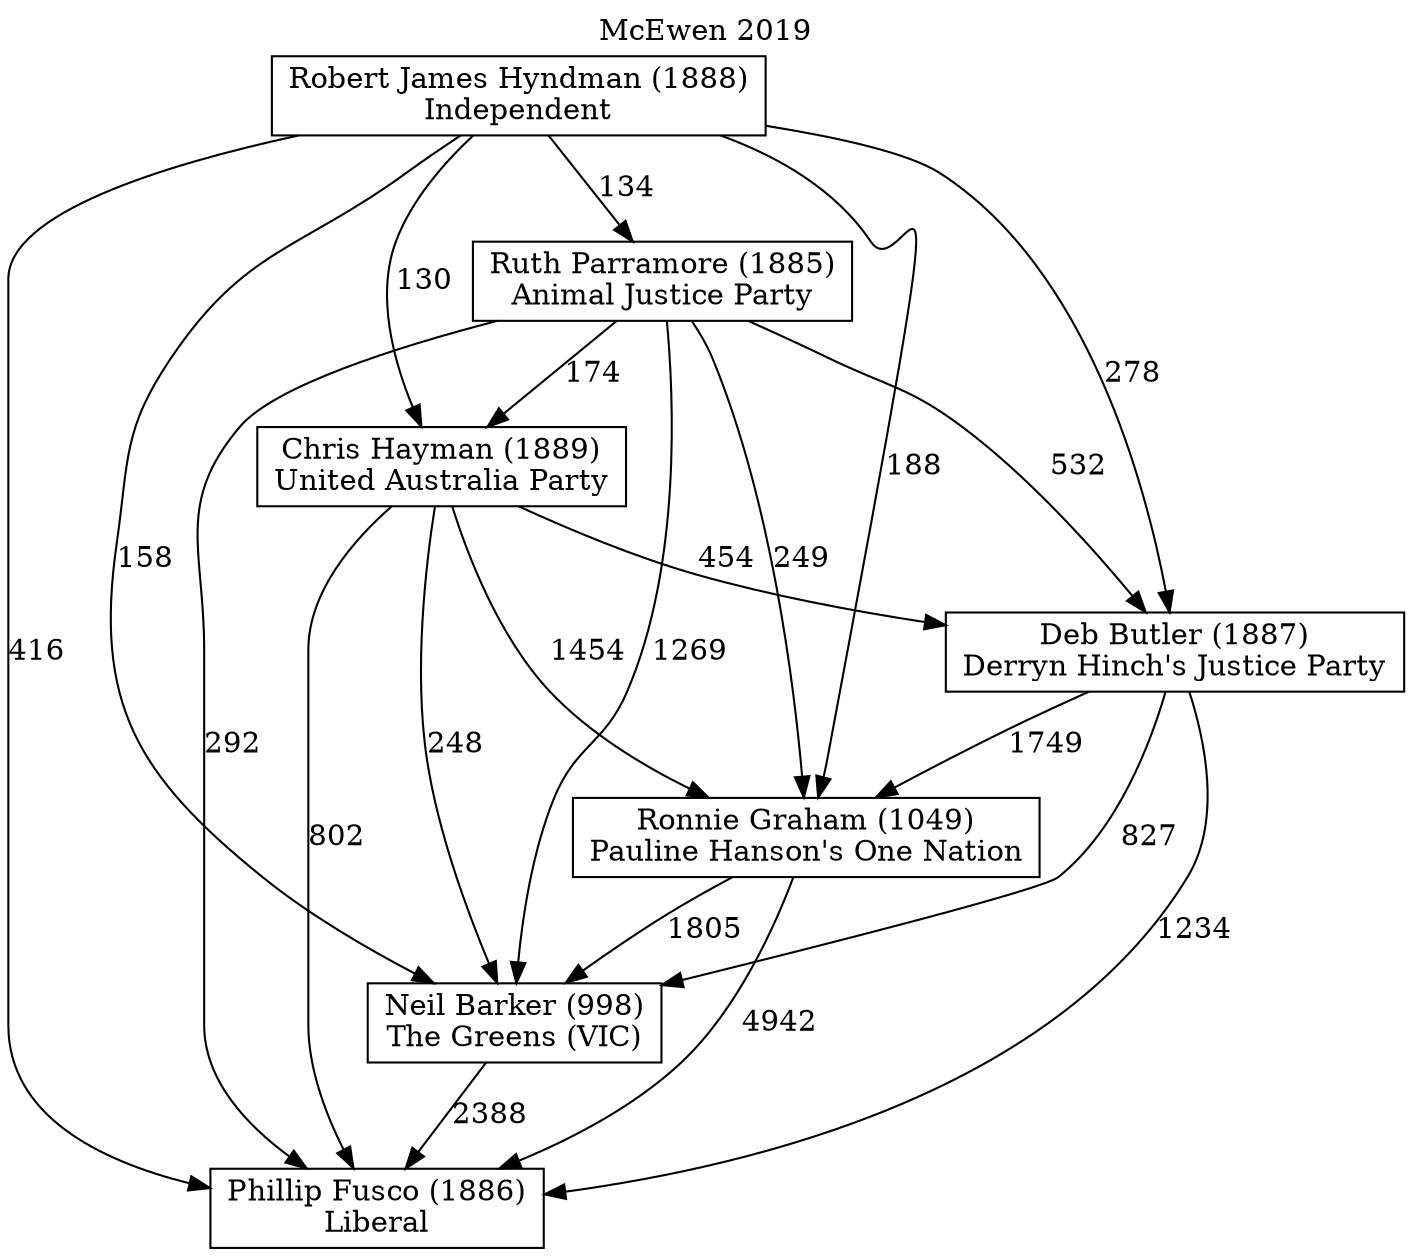 // House preference flow
digraph "Phillip Fusco (1886)_McEwen_2019" {
	graph [label="McEwen 2019" labelloc=t mclimit=10]
	node [shape=box]
	"Phillip Fusco (1886)" [label="Phillip Fusco (1886)
Liberal"]
	"Neil Barker (998)" [label="Neil Barker (998)
The Greens (VIC)"]
	"Ronnie Graham (1049)" [label="Ronnie Graham (1049)
Pauline Hanson's One Nation"]
	"Deb Butler (1887)" [label="Deb Butler (1887)
Derryn Hinch's Justice Party"]
	"Chris Hayman (1889)" [label="Chris Hayman (1889)
United Australia Party"]
	"Ruth Parramore (1885)" [label="Ruth Parramore (1885)
Animal Justice Party"]
	"Robert James Hyndman (1888)" [label="Robert James Hyndman (1888)
Independent"]
	"Neil Barker (998)" -> "Phillip Fusco (1886)" [label=2388]
	"Ronnie Graham (1049)" -> "Neil Barker (998)" [label=1805]
	"Deb Butler (1887)" -> "Ronnie Graham (1049)" [label=1749]
	"Chris Hayman (1889)" -> "Deb Butler (1887)" [label=454]
	"Ruth Parramore (1885)" -> "Chris Hayman (1889)" [label=174]
	"Robert James Hyndman (1888)" -> "Ruth Parramore (1885)" [label=134]
	"Ronnie Graham (1049)" -> "Phillip Fusco (1886)" [label=4942]
	"Deb Butler (1887)" -> "Phillip Fusco (1886)" [label=1234]
	"Chris Hayman (1889)" -> "Phillip Fusco (1886)" [label=802]
	"Ruth Parramore (1885)" -> "Phillip Fusco (1886)" [label=292]
	"Robert James Hyndman (1888)" -> "Phillip Fusco (1886)" [label=416]
	"Robert James Hyndman (1888)" -> "Chris Hayman (1889)" [label=130]
	"Ruth Parramore (1885)" -> "Deb Butler (1887)" [label=532]
	"Robert James Hyndman (1888)" -> "Deb Butler (1887)" [label=278]
	"Chris Hayman (1889)" -> "Ronnie Graham (1049)" [label=1454]
	"Ruth Parramore (1885)" -> "Ronnie Graham (1049)" [label=249]
	"Robert James Hyndman (1888)" -> "Ronnie Graham (1049)" [label=188]
	"Deb Butler (1887)" -> "Neil Barker (998)" [label=827]
	"Chris Hayman (1889)" -> "Neil Barker (998)" [label=248]
	"Ruth Parramore (1885)" -> "Neil Barker (998)" [label=1269]
	"Robert James Hyndman (1888)" -> "Neil Barker (998)" [label=158]
}
